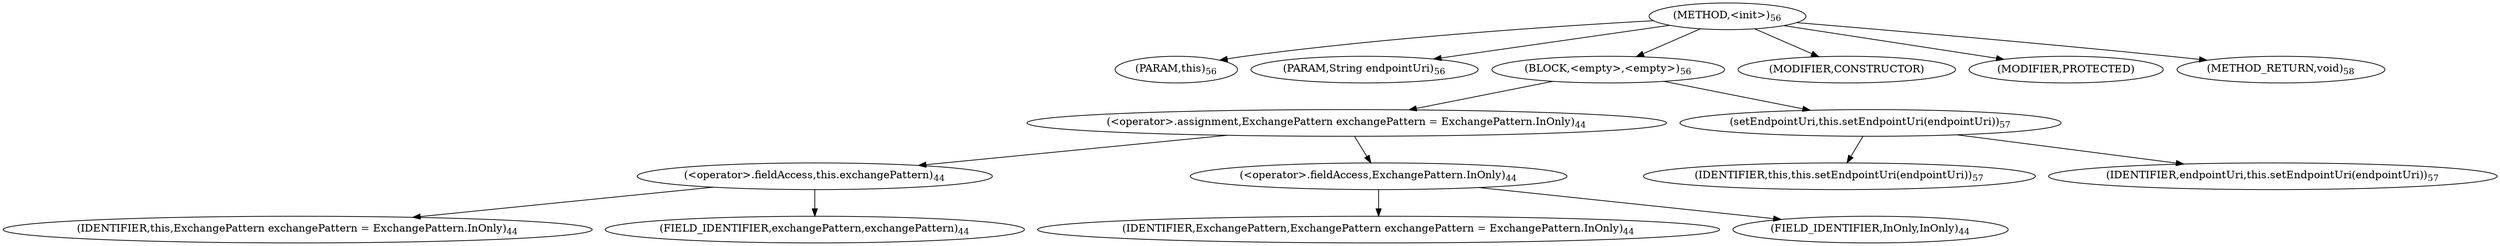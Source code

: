 digraph "&lt;init&gt;" {  
"119" [label = <(METHOD,&lt;init&gt;)<SUB>56</SUB>> ]
"10" [label = <(PARAM,this)<SUB>56</SUB>> ]
"120" [label = <(PARAM,String endpointUri)<SUB>56</SUB>> ]
"121" [label = <(BLOCK,&lt;empty&gt;,&lt;empty&gt;)<SUB>56</SUB>> ]
"122" [label = <(&lt;operator&gt;.assignment,ExchangePattern exchangePattern = ExchangePattern.InOnly)<SUB>44</SUB>> ]
"123" [label = <(&lt;operator&gt;.fieldAccess,this.exchangePattern)<SUB>44</SUB>> ]
"124" [label = <(IDENTIFIER,this,ExchangePattern exchangePattern = ExchangePattern.InOnly)<SUB>44</SUB>> ]
"125" [label = <(FIELD_IDENTIFIER,exchangePattern,exchangePattern)<SUB>44</SUB>> ]
"126" [label = <(&lt;operator&gt;.fieldAccess,ExchangePattern.InOnly)<SUB>44</SUB>> ]
"127" [label = <(IDENTIFIER,ExchangePattern,ExchangePattern exchangePattern = ExchangePattern.InOnly)<SUB>44</SUB>> ]
"128" [label = <(FIELD_IDENTIFIER,InOnly,InOnly)<SUB>44</SUB>> ]
"129" [label = <(setEndpointUri,this.setEndpointUri(endpointUri))<SUB>57</SUB>> ]
"9" [label = <(IDENTIFIER,this,this.setEndpointUri(endpointUri))<SUB>57</SUB>> ]
"130" [label = <(IDENTIFIER,endpointUri,this.setEndpointUri(endpointUri))<SUB>57</SUB>> ]
"131" [label = <(MODIFIER,CONSTRUCTOR)> ]
"132" [label = <(MODIFIER,PROTECTED)> ]
"133" [label = <(METHOD_RETURN,void)<SUB>58</SUB>> ]
  "119" -> "10" 
  "119" -> "120" 
  "119" -> "121" 
  "119" -> "131" 
  "119" -> "132" 
  "119" -> "133" 
  "121" -> "122" 
  "121" -> "129" 
  "122" -> "123" 
  "122" -> "126" 
  "123" -> "124" 
  "123" -> "125" 
  "126" -> "127" 
  "126" -> "128" 
  "129" -> "9" 
  "129" -> "130" 
}
